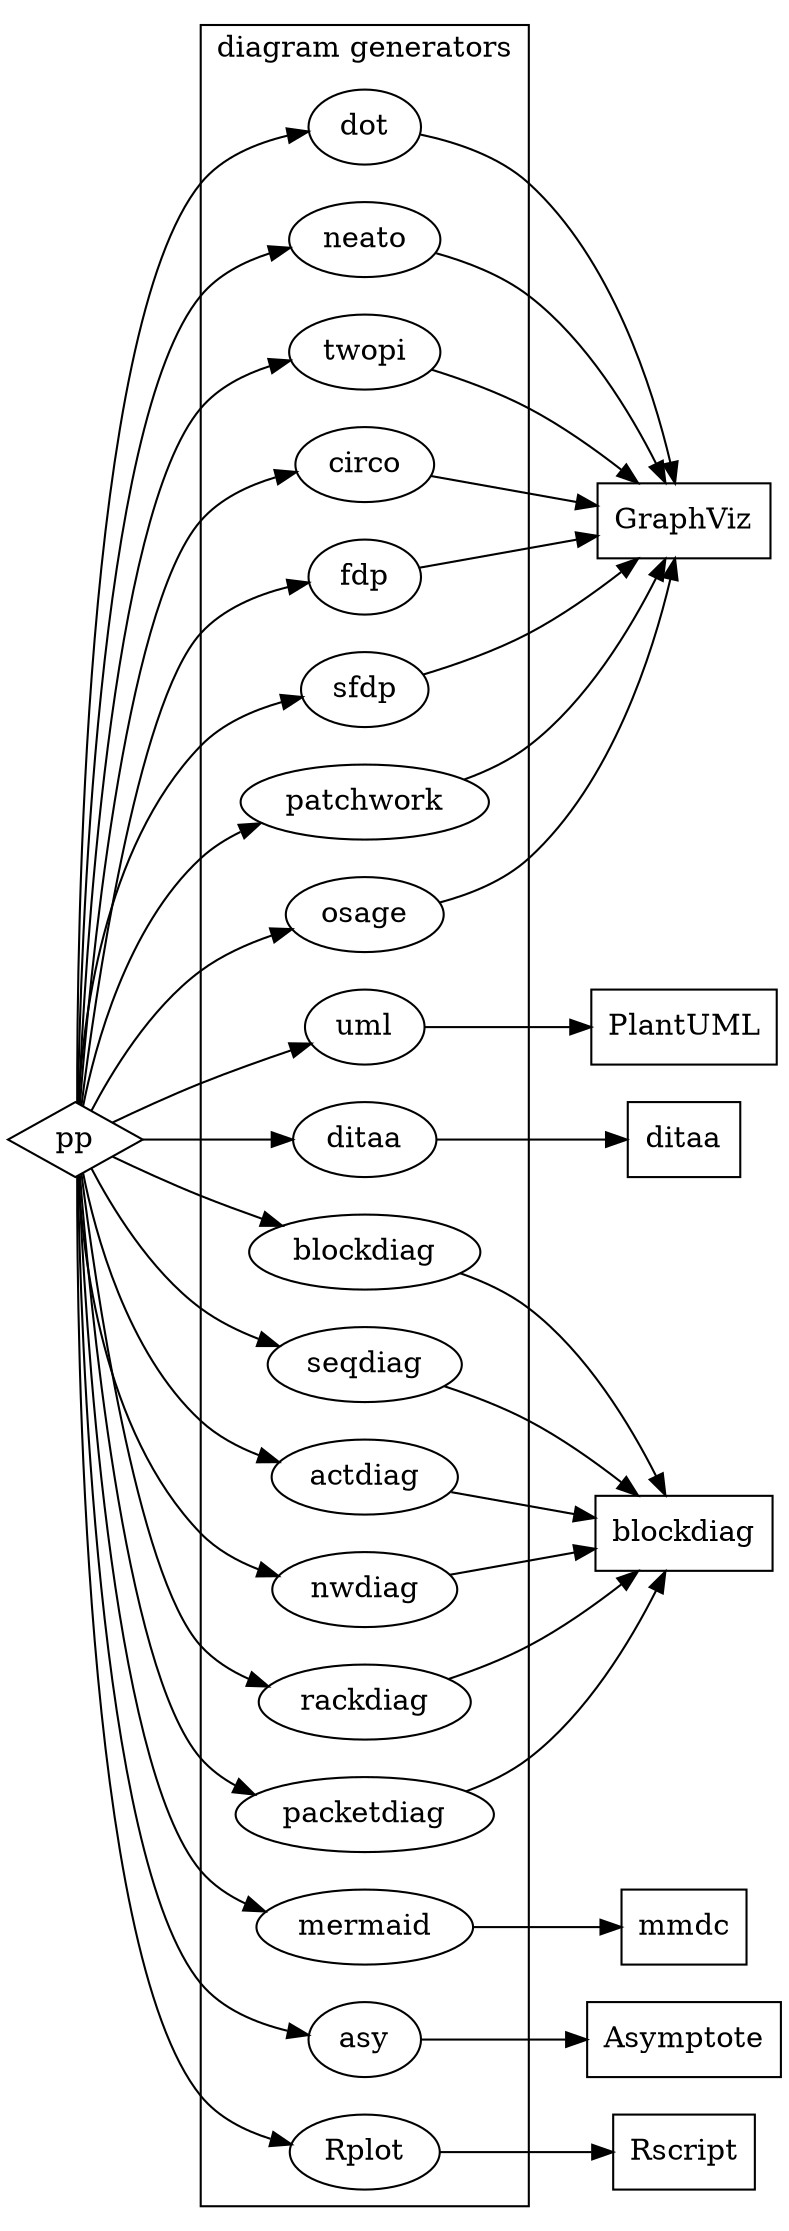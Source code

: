 
digraph {

    rankdir=LR

    subgraph cluster_cmd {
        label = "diagram generators"
        dot neato twopi circo fdp sfdp patchwork osage uml ditaa blockdiag seqdiag actdiag nwdiag rackdiag packetdiag mermaid asy Rplot
    }

    PP [label="pp" shape=diamond]
    dot neato twopi circo fdp sfdp patchwork osage uml ditaa blockdiag seqdiag actdiag nwdiag rackdiag packetdiag mermaid asy Rplot
    GraphViz [shape=box]
    PlantUML [shape=box]
    DITAA [shape=box label=ditaa]
    BlockDiag [shape=box label=blockdiag]
    Asymptote [shape=box]
    Rscript [shape=box]
    Mermaid [shape=box label=mmdc]

    PP -> {dot neato twopi circo fdp sfdp patchwork osage uml ditaa blockdiag seqdiag actdiag nwdiag rackdiag packetdiag mermaid asy Rplot}
    dot -> GraphViz
    neato -> GraphViz
    twopi -> GraphViz
    circo -> GraphViz
    fdp -> GraphViz
    sfdp -> GraphViz
    patchwork -> GraphViz
    osage -> GraphViz
    uml -> PlantUML
    ditaa -> DITAA
    blockdiag -> BlockDiag
    seqdiag -> BlockDiag
    actdiag -> BlockDiag
    nwdiag -> BlockDiag
    rackdiag -> BlockDiag
    packetdiag -> BlockDiag
    mermaid -> Mermaid
    asy -> Asymptote
    Rplot -> Rscript
}


